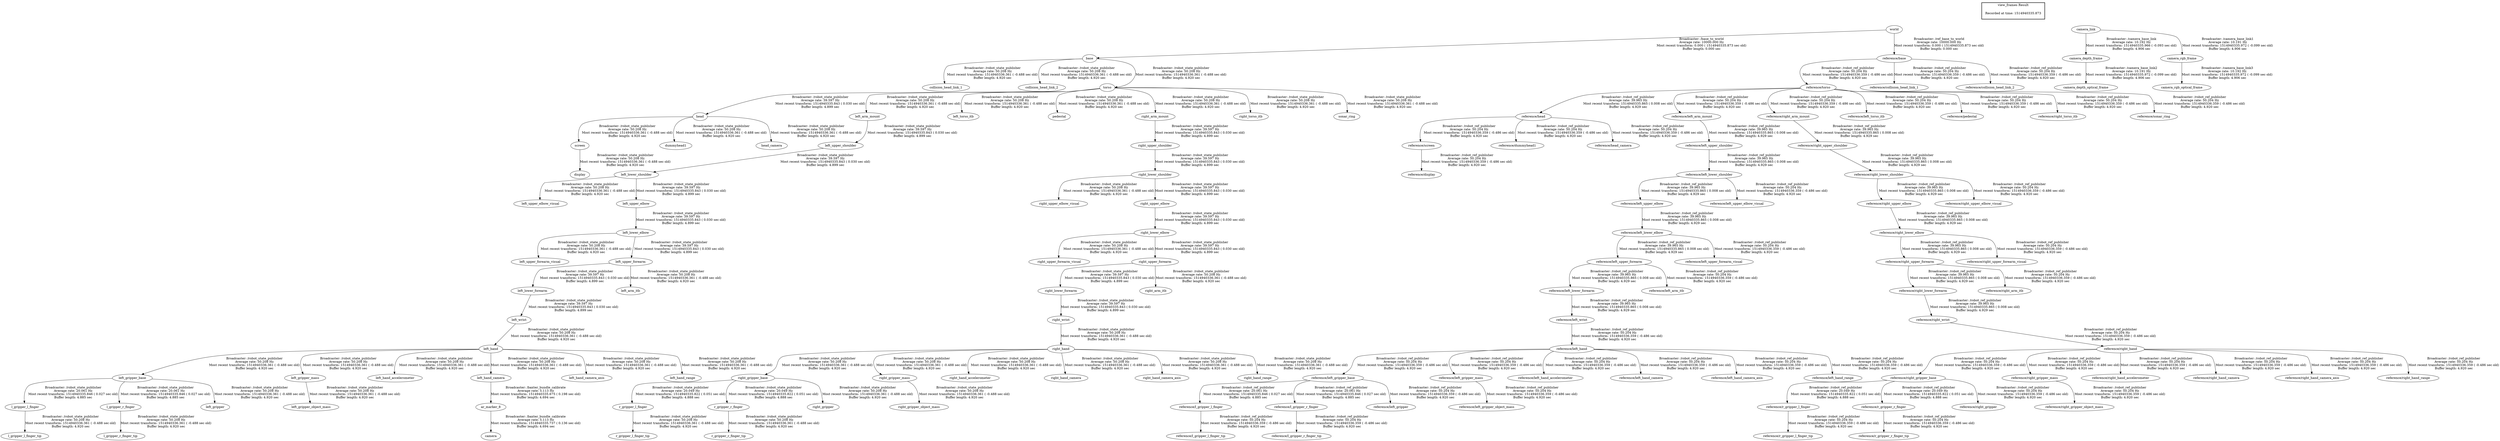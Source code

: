 digraph G {
"world" -> "base"[label="Broadcaster: /base_to_world\nAverage rate: 10000.000 Hz\nMost recent transform: 0.000 ( 1514940335.873 sec old)\nBuffer length: 0.000 sec\n"];
"world" -> "reference/base"[label="Broadcaster: /ref_base_to_world\nAverage rate: 10000.000 Hz\nMost recent transform: 0.000 ( 1514940335.873 sec old)\nBuffer length: 0.000 sec\n"];
"reference/right_gripper_base" -> "reference/r_gripper_l_finger"[label="Broadcaster: /robot_ref_publisher\nAverage rate: 20.049 Hz\nMost recent transform: 1514940335.822 ( 0.051 sec old)\nBuffer length: 4.888 sec\n"];
"reference/right_hand" -> "reference/right_gripper_base"[label="Broadcaster: /robot_ref_publisher\nAverage rate: 50.204 Hz\nMost recent transform: 1514940336.359 ( -0.486 sec old)\nBuffer length: 4.920 sec\n"];
"reference/right_gripper_base" -> "reference/r_gripper_r_finger"[label="Broadcaster: /robot_ref_publisher\nAverage rate: 20.049 Hz\nMost recent transform: 1514940335.822 ( 0.051 sec old)\nBuffer length: 4.888 sec\n"];
"right_gripper_base" -> "r_gripper_l_finger"[label="Broadcaster: /robot_state_publisher\nAverage rate: 20.049 Hz\nMost recent transform: 1514940335.822 ( 0.051 sec old)\nBuffer length: 4.888 sec\n"];
"right_hand" -> "right_gripper_base"[label="Broadcaster: /robot_state_publisher\nAverage rate: 50.208 Hz\nMost recent transform: 1514940336.361 ( -0.488 sec old)\nBuffer length: 4.920 sec\n"];
"right_gripper_base" -> "r_gripper_r_finger"[label="Broadcaster: /robot_state_publisher\nAverage rate: 20.049 Hz\nMost recent transform: 1514940335.822 ( 0.051 sec old)\nBuffer length: 4.888 sec\n"];
"reference/torso" -> "reference/head"[label="Broadcaster: /robot_ref_publisher\nAverage rate: 39.965 Hz\nMost recent transform: 1514940335.865 ( 0.008 sec old)\nBuffer length: 4.929 sec\n"];
"reference/base" -> "reference/torso"[label="Broadcaster: /robot_ref_publisher\nAverage rate: 50.204 Hz\nMost recent transform: 1514940336.359 ( -0.486 sec old)\nBuffer length: 4.920 sec\n"];
"reference/left_lower_shoulder" -> "reference/left_upper_elbow"[label="Broadcaster: /robot_ref_publisher\nAverage rate: 39.965 Hz\nMost recent transform: 1514940335.865 ( 0.008 sec old)\nBuffer length: 4.929 sec\n"];
"reference/left_upper_shoulder" -> "reference/left_lower_shoulder"[label="Broadcaster: /robot_ref_publisher\nAverage rate: 39.965 Hz\nMost recent transform: 1514940335.865 ( 0.008 sec old)\nBuffer length: 4.929 sec\n"];
"reference/left_upper_elbow" -> "reference/left_lower_elbow"[label="Broadcaster: /robot_ref_publisher\nAverage rate: 39.965 Hz\nMost recent transform: 1514940335.865 ( 0.008 sec old)\nBuffer length: 4.929 sec\n"];
"reference/left_arm_mount" -> "reference/left_upper_shoulder"[label="Broadcaster: /robot_ref_publisher\nAverage rate: 39.965 Hz\nMost recent transform: 1514940335.865 ( 0.008 sec old)\nBuffer length: 4.929 sec\n"];
"reference/torso" -> "reference/left_arm_mount"[label="Broadcaster: /robot_ref_publisher\nAverage rate: 50.204 Hz\nMost recent transform: 1514940336.359 ( -0.486 sec old)\nBuffer length: 4.920 sec\n"];
"reference/left_lower_elbow" -> "reference/left_upper_forearm"[label="Broadcaster: /robot_ref_publisher\nAverage rate: 39.965 Hz\nMost recent transform: 1514940335.865 ( 0.008 sec old)\nBuffer length: 4.929 sec\n"];
"reference/left_upper_forearm" -> "reference/left_lower_forearm"[label="Broadcaster: /robot_ref_publisher\nAverage rate: 39.965 Hz\nMost recent transform: 1514940335.865 ( 0.008 sec old)\nBuffer length: 4.929 sec\n"];
"reference/left_lower_forearm" -> "reference/left_wrist"[label="Broadcaster: /robot_ref_publisher\nAverage rate: 39.965 Hz\nMost recent transform: 1514940335.865 ( 0.008 sec old)\nBuffer length: 4.929 sec\n"];
"reference/right_lower_shoulder" -> "reference/right_upper_elbow"[label="Broadcaster: /robot_ref_publisher\nAverage rate: 39.965 Hz\nMost recent transform: 1514940335.865 ( 0.008 sec old)\nBuffer length: 4.929 sec\n"];
"reference/right_upper_shoulder" -> "reference/right_lower_shoulder"[label="Broadcaster: /robot_ref_publisher\nAverage rate: 39.965 Hz\nMost recent transform: 1514940335.865 ( 0.008 sec old)\nBuffer length: 4.929 sec\n"];
"reference/right_upper_elbow" -> "reference/right_lower_elbow"[label="Broadcaster: /robot_ref_publisher\nAverage rate: 39.965 Hz\nMost recent transform: 1514940335.865 ( 0.008 sec old)\nBuffer length: 4.929 sec\n"];
"reference/right_arm_mount" -> "reference/right_upper_shoulder"[label="Broadcaster: /robot_ref_publisher\nAverage rate: 39.965 Hz\nMost recent transform: 1514940335.865 ( 0.008 sec old)\nBuffer length: 4.929 sec\n"];
"reference/torso" -> "reference/right_arm_mount"[label="Broadcaster: /robot_ref_publisher\nAverage rate: 50.204 Hz\nMost recent transform: 1514940336.359 ( -0.486 sec old)\nBuffer length: 4.920 sec\n"];
"reference/right_lower_elbow" -> "reference/right_upper_forearm"[label="Broadcaster: /robot_ref_publisher\nAverage rate: 39.965 Hz\nMost recent transform: 1514940335.865 ( 0.008 sec old)\nBuffer length: 4.929 sec\n"];
"reference/right_upper_forearm" -> "reference/right_lower_forearm"[label="Broadcaster: /robot_ref_publisher\nAverage rate: 39.965 Hz\nMost recent transform: 1514940335.865 ( 0.008 sec old)\nBuffer length: 4.929 sec\n"];
"reference/right_lower_forearm" -> "reference/right_wrist"[label="Broadcaster: /robot_ref_publisher\nAverage rate: 39.965 Hz\nMost recent transform: 1514940335.865 ( 0.008 sec old)\nBuffer length: 4.929 sec\n"];
"reference/base" -> "reference/collision_head_link_1"[label="Broadcaster: /robot_ref_publisher\nAverage rate: 50.204 Hz\nMost recent transform: 1514940336.359 ( -0.486 sec old)\nBuffer length: 4.920 sec\n"];
"reference/base" -> "reference/collision_head_link_2"[label="Broadcaster: /robot_ref_publisher\nAverage rate: 50.204 Hz\nMost recent transform: 1514940336.359 ( -0.486 sec old)\nBuffer length: 4.920 sec\n"];
"reference/screen" -> "reference/display"[label="Broadcaster: /robot_ref_publisher\nAverage rate: 50.204 Hz\nMost recent transform: 1514940336.359 ( -0.486 sec old)\nBuffer length: 4.920 sec\n"];
"reference/head" -> "reference/screen"[label="Broadcaster: /robot_ref_publisher\nAverage rate: 50.204 Hz\nMost recent transform: 1514940336.359 ( -0.486 sec old)\nBuffer length: 4.920 sec\n"];
"reference/head" -> "reference/dummyhead1"[label="Broadcaster: /robot_ref_publisher\nAverage rate: 50.204 Hz\nMost recent transform: 1514940336.359 ( -0.486 sec old)\nBuffer length: 4.920 sec\n"];
"reference/head" -> "reference/head_camera"[label="Broadcaster: /robot_ref_publisher\nAverage rate: 50.204 Hz\nMost recent transform: 1514940336.359 ( -0.486 sec old)\nBuffer length: 4.920 sec\n"];
"reference/l_gripper_l_finger" -> "reference/l_gripper_l_finger_tip"[label="Broadcaster: /robot_ref_publisher\nAverage rate: 50.204 Hz\nMost recent transform: 1514940336.359 ( -0.486 sec old)\nBuffer length: 4.920 sec\n"];
"reference/left_gripper_base" -> "reference/l_gripper_l_finger"[label="Broadcaster: /robot_ref_publisher\nAverage rate: 20.061 Hz\nMost recent transform: 1514940335.846 ( 0.027 sec old)\nBuffer length: 4.885 sec\n"];
"reference/l_gripper_r_finger" -> "reference/l_gripper_r_finger_tip"[label="Broadcaster: /robot_ref_publisher\nAverage rate: 50.204 Hz\nMost recent transform: 1514940336.359 ( -0.486 sec old)\nBuffer length: 4.920 sec\n"];
"reference/left_gripper_base" -> "reference/l_gripper_r_finger"[label="Broadcaster: /robot_ref_publisher\nAverage rate: 20.061 Hz\nMost recent transform: 1514940335.846 ( 0.027 sec old)\nBuffer length: 4.885 sec\n"];
"reference/left_lower_shoulder" -> "reference/left_upper_elbow_visual"[label="Broadcaster: /robot_ref_publisher\nAverage rate: 50.204 Hz\nMost recent transform: 1514940336.359 ( -0.486 sec old)\nBuffer length: 4.920 sec\n"];
"reference/left_gripper_base" -> "reference/left_gripper"[label="Broadcaster: /robot_ref_publisher\nAverage rate: 50.204 Hz\nMost recent transform: 1514940336.359 ( -0.486 sec old)\nBuffer length: 4.920 sec\n"];
"reference/left_hand" -> "reference/left_gripper_base"[label="Broadcaster: /robot_ref_publisher\nAverage rate: 50.204 Hz\nMost recent transform: 1514940336.359 ( -0.486 sec old)\nBuffer length: 4.920 sec\n"];
"reference/left_wrist" -> "reference/left_hand"[label="Broadcaster: /robot_ref_publisher\nAverage rate: 50.204 Hz\nMost recent transform: 1514940336.359 ( -0.486 sec old)\nBuffer length: 4.920 sec\n"];
"reference/left_hand" -> "reference/left_gripper_mass"[label="Broadcaster: /robot_ref_publisher\nAverage rate: 50.204 Hz\nMost recent transform: 1514940336.359 ( -0.486 sec old)\nBuffer length: 4.920 sec\n"];
"reference/left_gripper_mass" -> "reference/left_gripper_object_mass"[label="Broadcaster: /robot_ref_publisher\nAverage rate: 50.204 Hz\nMost recent transform: 1514940336.359 ( -0.486 sec old)\nBuffer length: 4.920 sec\n"];
"reference/left_hand" -> "reference/left_hand_accelerometer"[label="Broadcaster: /robot_ref_publisher\nAverage rate: 50.204 Hz\nMost recent transform: 1514940336.359 ( -0.486 sec old)\nBuffer length: 4.920 sec\n"];
"reference/left_hand" -> "reference/left_hand_camera"[label="Broadcaster: /robot_ref_publisher\nAverage rate: 50.204 Hz\nMost recent transform: 1514940336.359 ( -0.486 sec old)\nBuffer length: 4.920 sec\n"];
"reference/left_hand" -> "reference/left_hand_camera_axis"[label="Broadcaster: /robot_ref_publisher\nAverage rate: 50.204 Hz\nMost recent transform: 1514940336.359 ( -0.486 sec old)\nBuffer length: 4.920 sec\n"];
"reference/left_hand" -> "reference/left_hand_range"[label="Broadcaster: /robot_ref_publisher\nAverage rate: 50.204 Hz\nMost recent transform: 1514940336.359 ( -0.486 sec old)\nBuffer length: 4.920 sec\n"];
"reference/torso" -> "reference/left_torso_itb"[label="Broadcaster: /robot_ref_publisher\nAverage rate: 50.204 Hz\nMost recent transform: 1514940336.359 ( -0.486 sec old)\nBuffer length: 4.920 sec\n"];
"reference/left_lower_elbow" -> "reference/left_upper_forearm_visual"[label="Broadcaster: /robot_ref_publisher\nAverage rate: 50.204 Hz\nMost recent transform: 1514940336.359 ( -0.486 sec old)\nBuffer length: 4.920 sec\n"];
"reference/left_upper_forearm" -> "reference/left_arm_itb"[label="Broadcaster: /robot_ref_publisher\nAverage rate: 50.204 Hz\nMost recent transform: 1514940336.359 ( -0.486 sec old)\nBuffer length: 4.920 sec\n"];
"reference/torso" -> "reference/pedestal"[label="Broadcaster: /robot_ref_publisher\nAverage rate: 50.204 Hz\nMost recent transform: 1514940336.359 ( -0.486 sec old)\nBuffer length: 4.920 sec\n"];
"reference/r_gripper_l_finger" -> "reference/r_gripper_l_finger_tip"[label="Broadcaster: /robot_ref_publisher\nAverage rate: 50.204 Hz\nMost recent transform: 1514940336.359 ( -0.486 sec old)\nBuffer length: 4.920 sec\n"];
"reference/r_gripper_r_finger" -> "reference/r_gripper_r_finger_tip"[label="Broadcaster: /robot_ref_publisher\nAverage rate: 50.204 Hz\nMost recent transform: 1514940336.359 ( -0.486 sec old)\nBuffer length: 4.920 sec\n"];
"reference/right_lower_shoulder" -> "reference/right_upper_elbow_visual"[label="Broadcaster: /robot_ref_publisher\nAverage rate: 50.204 Hz\nMost recent transform: 1514940336.359 ( -0.486 sec old)\nBuffer length: 4.920 sec\n"];
"reference/right_gripper_base" -> "reference/right_gripper"[label="Broadcaster: /robot_ref_publisher\nAverage rate: 50.204 Hz\nMost recent transform: 1514940336.359 ( -0.486 sec old)\nBuffer length: 4.920 sec\n"];
"reference/right_wrist" -> "reference/right_hand"[label="Broadcaster: /robot_ref_publisher\nAverage rate: 50.204 Hz\nMost recent transform: 1514940336.359 ( -0.486 sec old)\nBuffer length: 4.920 sec\n"];
"reference/right_hand" -> "reference/right_gripper_mass"[label="Broadcaster: /robot_ref_publisher\nAverage rate: 50.204 Hz\nMost recent transform: 1514940336.359 ( -0.486 sec old)\nBuffer length: 4.920 sec\n"];
"reference/right_gripper_mass" -> "reference/right_gripper_object_mass"[label="Broadcaster: /robot_ref_publisher\nAverage rate: 50.204 Hz\nMost recent transform: 1514940336.359 ( -0.486 sec old)\nBuffer length: 4.920 sec\n"];
"reference/right_hand" -> "reference/right_hand_accelerometer"[label="Broadcaster: /robot_ref_publisher\nAverage rate: 50.204 Hz\nMost recent transform: 1514940336.359 ( -0.486 sec old)\nBuffer length: 4.920 sec\n"];
"reference/right_hand" -> "reference/right_hand_camera"[label="Broadcaster: /robot_ref_publisher\nAverage rate: 50.204 Hz\nMost recent transform: 1514940336.359 ( -0.486 sec old)\nBuffer length: 4.920 sec\n"];
"reference/right_hand" -> "reference/right_hand_camera_axis"[label="Broadcaster: /robot_ref_publisher\nAverage rate: 50.204 Hz\nMost recent transform: 1514940336.359 ( -0.486 sec old)\nBuffer length: 4.920 sec\n"];
"reference/right_hand" -> "reference/right_hand_range"[label="Broadcaster: /robot_ref_publisher\nAverage rate: 50.204 Hz\nMost recent transform: 1514940336.359 ( -0.486 sec old)\nBuffer length: 4.920 sec\n"];
"reference/torso" -> "reference/right_torso_itb"[label="Broadcaster: /robot_ref_publisher\nAverage rate: 50.204 Hz\nMost recent transform: 1514940336.359 ( -0.486 sec old)\nBuffer length: 4.920 sec\n"];
"reference/right_lower_elbow" -> "reference/right_upper_forearm_visual"[label="Broadcaster: /robot_ref_publisher\nAverage rate: 50.204 Hz\nMost recent transform: 1514940336.359 ( -0.486 sec old)\nBuffer length: 4.920 sec\n"];
"reference/right_upper_forearm" -> "reference/right_arm_itb"[label="Broadcaster: /robot_ref_publisher\nAverage rate: 50.204 Hz\nMost recent transform: 1514940336.359 ( -0.486 sec old)\nBuffer length: 4.920 sec\n"];
"reference/torso" -> "reference/sonar_ring"[label="Broadcaster: /robot_ref_publisher\nAverage rate: 50.204 Hz\nMost recent transform: 1514940336.359 ( -0.486 sec old)\nBuffer length: 4.920 sec\n"];
"base" -> "collision_head_link_1"[label="Broadcaster: /robot_state_publisher\nAverage rate: 50.208 Hz\nMost recent transform: 1514940336.361 ( -0.488 sec old)\nBuffer length: 4.920 sec\n"];
"base" -> "collision_head_link_2"[label="Broadcaster: /robot_state_publisher\nAverage rate: 50.208 Hz\nMost recent transform: 1514940336.361 ( -0.488 sec old)\nBuffer length: 4.920 sec\n"];
"screen" -> "display"[label="Broadcaster: /robot_state_publisher\nAverage rate: 50.208 Hz\nMost recent transform: 1514940336.361 ( -0.488 sec old)\nBuffer length: 4.920 sec\n"];
"head" -> "screen"[label="Broadcaster: /robot_state_publisher\nAverage rate: 50.208 Hz\nMost recent transform: 1514940336.361 ( -0.488 sec old)\nBuffer length: 4.920 sec\n"];
"head" -> "dummyhead1"[label="Broadcaster: /robot_state_publisher\nAverage rate: 50.208 Hz\nMost recent transform: 1514940336.361 ( -0.488 sec old)\nBuffer length: 4.920 sec\n"];
"torso" -> "head"[label="Broadcaster: /robot_state_publisher\nAverage rate: 39.597 Hz\nMost recent transform: 1514940335.843 ( 0.030 sec old)\nBuffer length: 4.899 sec\n"];
"head" -> "head_camera"[label="Broadcaster: /robot_state_publisher\nAverage rate: 50.208 Hz\nMost recent transform: 1514940336.361 ( -0.488 sec old)\nBuffer length: 4.920 sec\n"];
"l_gripper_l_finger" -> "l_gripper_l_finger_tip"[label="Broadcaster: /robot_state_publisher\nAverage rate: 50.208 Hz\nMost recent transform: 1514940336.361 ( -0.488 sec old)\nBuffer length: 4.920 sec\n"];
"left_gripper_base" -> "l_gripper_l_finger"[label="Broadcaster: /robot_state_publisher\nAverage rate: 20.061 Hz\nMost recent transform: 1514940335.846 ( 0.027 sec old)\nBuffer length: 4.885 sec\n"];
"l_gripper_r_finger" -> "l_gripper_r_finger_tip"[label="Broadcaster: /robot_state_publisher\nAverage rate: 50.208 Hz\nMost recent transform: 1514940336.361 ( -0.488 sec old)\nBuffer length: 4.920 sec\n"];
"left_gripper_base" -> "l_gripper_r_finger"[label="Broadcaster: /robot_state_publisher\nAverage rate: 20.061 Hz\nMost recent transform: 1514940335.846 ( 0.027 sec old)\nBuffer length: 4.885 sec\n"];
"left_lower_shoulder" -> "left_upper_elbow_visual"[label="Broadcaster: /robot_state_publisher\nAverage rate: 50.208 Hz\nMost recent transform: 1514940336.361 ( -0.488 sec old)\nBuffer length: 4.920 sec\n"];
"left_upper_shoulder" -> "left_lower_shoulder"[label="Broadcaster: /robot_state_publisher\nAverage rate: 39.597 Hz\nMost recent transform: 1514940335.843 ( 0.030 sec old)\nBuffer length: 4.899 sec\n"];
"left_gripper_base" -> "left_gripper"[label="Broadcaster: /robot_state_publisher\nAverage rate: 50.208 Hz\nMost recent transform: 1514940336.361 ( -0.488 sec old)\nBuffer length: 4.920 sec\n"];
"left_hand" -> "left_gripper_base"[label="Broadcaster: /robot_state_publisher\nAverage rate: 50.208 Hz\nMost recent transform: 1514940336.361 ( -0.488 sec old)\nBuffer length: 4.920 sec\n"];
"left_wrist" -> "left_hand"[label="Broadcaster: /robot_state_publisher\nAverage rate: 50.208 Hz\nMost recent transform: 1514940336.361 ( -0.488 sec old)\nBuffer length: 4.920 sec\n"];
"left_hand" -> "left_gripper_mass"[label="Broadcaster: /robot_state_publisher\nAverage rate: 50.208 Hz\nMost recent transform: 1514940336.361 ( -0.488 sec old)\nBuffer length: 4.920 sec\n"];
"left_gripper_mass" -> "left_gripper_object_mass"[label="Broadcaster: /robot_state_publisher\nAverage rate: 50.208 Hz\nMost recent transform: 1514940336.361 ( -0.488 sec old)\nBuffer length: 4.920 sec\n"];
"left_lower_forearm" -> "left_wrist"[label="Broadcaster: /robot_state_publisher\nAverage rate: 39.597 Hz\nMost recent transform: 1514940335.843 ( 0.030 sec old)\nBuffer length: 4.899 sec\n"];
"left_hand" -> "left_hand_accelerometer"[label="Broadcaster: /robot_state_publisher\nAverage rate: 50.208 Hz\nMost recent transform: 1514940336.361 ( -0.488 sec old)\nBuffer length: 4.920 sec\n"];
"left_hand" -> "left_hand_camera"[label="Broadcaster: /robot_state_publisher\nAverage rate: 50.208 Hz\nMost recent transform: 1514940336.361 ( -0.488 sec old)\nBuffer length: 4.920 sec\n"];
"left_hand" -> "left_hand_camera_axis"[label="Broadcaster: /robot_state_publisher\nAverage rate: 50.208 Hz\nMost recent transform: 1514940336.361 ( -0.488 sec old)\nBuffer length: 4.920 sec\n"];
"left_hand" -> "left_hand_range"[label="Broadcaster: /robot_state_publisher\nAverage rate: 50.208 Hz\nMost recent transform: 1514940336.361 ( -0.488 sec old)\nBuffer length: 4.920 sec\n"];
"torso" -> "left_arm_mount"[label="Broadcaster: /robot_state_publisher\nAverage rate: 50.208 Hz\nMost recent transform: 1514940336.361 ( -0.488 sec old)\nBuffer length: 4.920 sec\n"];
"base" -> "torso"[label="Broadcaster: /robot_state_publisher\nAverage rate: 50.208 Hz\nMost recent transform: 1514940336.361 ( -0.488 sec old)\nBuffer length: 4.920 sec\n"];
"torso" -> "left_torso_itb"[label="Broadcaster: /robot_state_publisher\nAverage rate: 50.208 Hz\nMost recent transform: 1514940336.361 ( -0.488 sec old)\nBuffer length: 4.920 sec\n"];
"left_lower_elbow" -> "left_upper_forearm_visual"[label="Broadcaster: /robot_state_publisher\nAverage rate: 50.208 Hz\nMost recent transform: 1514940336.361 ( -0.488 sec old)\nBuffer length: 4.920 sec\n"];
"left_upper_elbow" -> "left_lower_elbow"[label="Broadcaster: /robot_state_publisher\nAverage rate: 39.597 Hz\nMost recent transform: 1514940335.843 ( 0.030 sec old)\nBuffer length: 4.899 sec\n"];
"left_upper_forearm" -> "left_arm_itb"[label="Broadcaster: /robot_state_publisher\nAverage rate: 50.208 Hz\nMost recent transform: 1514940336.361 ( -0.488 sec old)\nBuffer length: 4.920 sec\n"];
"left_lower_elbow" -> "left_upper_forearm"[label="Broadcaster: /robot_state_publisher\nAverage rate: 39.597 Hz\nMost recent transform: 1514940335.843 ( 0.030 sec old)\nBuffer length: 4.899 sec\n"];
"torso" -> "pedestal"[label="Broadcaster: /robot_state_publisher\nAverage rate: 50.208 Hz\nMost recent transform: 1514940336.361 ( -0.488 sec old)\nBuffer length: 4.920 sec\n"];
"r_gripper_l_finger" -> "r_gripper_l_finger_tip"[label="Broadcaster: /robot_state_publisher\nAverage rate: 50.208 Hz\nMost recent transform: 1514940336.361 ( -0.488 sec old)\nBuffer length: 4.920 sec\n"];
"r_gripper_r_finger" -> "r_gripper_r_finger_tip"[label="Broadcaster: /robot_state_publisher\nAverage rate: 50.208 Hz\nMost recent transform: 1514940336.361 ( -0.488 sec old)\nBuffer length: 4.920 sec\n"];
"right_lower_shoulder" -> "right_upper_elbow_visual"[label="Broadcaster: /robot_state_publisher\nAverage rate: 50.208 Hz\nMost recent transform: 1514940336.361 ( -0.488 sec old)\nBuffer length: 4.920 sec\n"];
"right_upper_shoulder" -> "right_lower_shoulder"[label="Broadcaster: /robot_state_publisher\nAverage rate: 39.597 Hz\nMost recent transform: 1514940335.843 ( 0.030 sec old)\nBuffer length: 4.899 sec\n"];
"right_gripper_base" -> "right_gripper"[label="Broadcaster: /robot_state_publisher\nAverage rate: 50.208 Hz\nMost recent transform: 1514940336.361 ( -0.488 sec old)\nBuffer length: 4.920 sec\n"];
"right_wrist" -> "right_hand"[label="Broadcaster: /robot_state_publisher\nAverage rate: 50.208 Hz\nMost recent transform: 1514940336.361 ( -0.488 sec old)\nBuffer length: 4.920 sec\n"];
"right_hand" -> "right_gripper_mass"[label="Broadcaster: /robot_state_publisher\nAverage rate: 50.208 Hz\nMost recent transform: 1514940336.361 ( -0.488 sec old)\nBuffer length: 4.920 sec\n"];
"right_gripper_mass" -> "right_gripper_object_mass"[label="Broadcaster: /robot_state_publisher\nAverage rate: 50.208 Hz\nMost recent transform: 1514940336.361 ( -0.488 sec old)\nBuffer length: 4.920 sec\n"];
"right_lower_forearm" -> "right_wrist"[label="Broadcaster: /robot_state_publisher\nAverage rate: 39.597 Hz\nMost recent transform: 1514940335.843 ( 0.030 sec old)\nBuffer length: 4.899 sec\n"];
"right_hand" -> "right_hand_accelerometer"[label="Broadcaster: /robot_state_publisher\nAverage rate: 50.208 Hz\nMost recent transform: 1514940336.361 ( -0.488 sec old)\nBuffer length: 4.920 sec\n"];
"right_hand" -> "right_hand_camera"[label="Broadcaster: /robot_state_publisher\nAverage rate: 50.208 Hz\nMost recent transform: 1514940336.361 ( -0.488 sec old)\nBuffer length: 4.920 sec\n"];
"right_hand" -> "right_hand_camera_axis"[label="Broadcaster: /robot_state_publisher\nAverage rate: 50.208 Hz\nMost recent transform: 1514940336.361 ( -0.488 sec old)\nBuffer length: 4.920 sec\n"];
"right_hand" -> "right_hand_range"[label="Broadcaster: /robot_state_publisher\nAverage rate: 50.208 Hz\nMost recent transform: 1514940336.361 ( -0.488 sec old)\nBuffer length: 4.920 sec\n"];
"torso" -> "right_arm_mount"[label="Broadcaster: /robot_state_publisher\nAverage rate: 50.208 Hz\nMost recent transform: 1514940336.361 ( -0.488 sec old)\nBuffer length: 4.920 sec\n"];
"torso" -> "right_torso_itb"[label="Broadcaster: /robot_state_publisher\nAverage rate: 50.208 Hz\nMost recent transform: 1514940336.361 ( -0.488 sec old)\nBuffer length: 4.920 sec\n"];
"right_lower_elbow" -> "right_upper_forearm_visual"[label="Broadcaster: /robot_state_publisher\nAverage rate: 50.208 Hz\nMost recent transform: 1514940336.361 ( -0.488 sec old)\nBuffer length: 4.920 sec\n"];
"right_upper_elbow" -> "right_lower_elbow"[label="Broadcaster: /robot_state_publisher\nAverage rate: 39.597 Hz\nMost recent transform: 1514940335.843 ( 0.030 sec old)\nBuffer length: 4.899 sec\n"];
"right_upper_forearm" -> "right_arm_itb"[label="Broadcaster: /robot_state_publisher\nAverage rate: 50.208 Hz\nMost recent transform: 1514940336.361 ( -0.488 sec old)\nBuffer length: 4.920 sec\n"];
"right_lower_elbow" -> "right_upper_forearm"[label="Broadcaster: /robot_state_publisher\nAverage rate: 39.597 Hz\nMost recent transform: 1514940335.843 ( 0.030 sec old)\nBuffer length: 4.899 sec\n"];
"torso" -> "sonar_ring"[label="Broadcaster: /robot_state_publisher\nAverage rate: 50.208 Hz\nMost recent transform: 1514940336.361 ( -0.488 sec old)\nBuffer length: 4.920 sec\n"];
"left_lower_shoulder" -> "left_upper_elbow"[label="Broadcaster: /robot_state_publisher\nAverage rate: 39.597 Hz\nMost recent transform: 1514940335.843 ( 0.030 sec old)\nBuffer length: 4.899 sec\n"];
"left_arm_mount" -> "left_upper_shoulder"[label="Broadcaster: /robot_state_publisher\nAverage rate: 39.597 Hz\nMost recent transform: 1514940335.843 ( 0.030 sec old)\nBuffer length: 4.899 sec\n"];
"left_upper_forearm" -> "left_lower_forearm"[label="Broadcaster: /robot_state_publisher\nAverage rate: 39.597 Hz\nMost recent transform: 1514940335.843 ( 0.030 sec old)\nBuffer length: 4.899 sec\n"];
"right_lower_shoulder" -> "right_upper_elbow"[label="Broadcaster: /robot_state_publisher\nAverage rate: 39.597 Hz\nMost recent transform: 1514940335.843 ( 0.030 sec old)\nBuffer length: 4.899 sec\n"];
"right_arm_mount" -> "right_upper_shoulder"[label="Broadcaster: /robot_state_publisher\nAverage rate: 39.597 Hz\nMost recent transform: 1514940335.843 ( 0.030 sec old)\nBuffer length: 4.899 sec\n"];
"right_upper_forearm" -> "right_lower_forearm"[label="Broadcaster: /robot_state_publisher\nAverage rate: 39.597 Hz\nMost recent transform: 1514940335.843 ( 0.030 sec old)\nBuffer length: 4.899 sec\n"];
"camera_link" -> "camera_depth_frame"[label="Broadcaster: /camera_base_link\nAverage rate: 10.192 Hz\nMost recent transform: 1514940335.966 ( -0.093 sec old)\nBuffer length: 4.906 sec\n"];
"camera_link" -> "camera_rgb_frame"[label="Broadcaster: /camera_base_link1\nAverage rate: 10.191 Hz\nMost recent transform: 1514940335.972 ( -0.099 sec old)\nBuffer length: 4.906 sec\n"];
"camera_depth_frame" -> "camera_depth_optical_frame"[label="Broadcaster: /camera_base_link2\nAverage rate: 10.191 Hz\nMost recent transform: 1514940335.972 ( -0.099 sec old)\nBuffer length: 4.906 sec\n"];
"camera_rgb_frame" -> "camera_rgb_optical_frame"[label="Broadcaster: /camera_base_link3\nAverage rate: 10.192 Hz\nMost recent transform: 1514940335.972 ( -0.099 sec old)\nBuffer length: 4.906 sec\n"];
"left_hand_camera" -> "ar_marker_8"[label="Broadcaster: /baxter_bundle_calibrate\nAverage rate: 5.113 Hz\nMost recent transform: 1514940335.675 ( 0.198 sec old)\nBuffer length: 4.694 sec\n"];
"ar_marker_8" -> "camera"[label="Broadcaster: /baxter_bundle_calibrate\nAverage rate: 5.113 Hz\nMost recent transform: 1514940335.737 ( 0.136 sec old)\nBuffer length: 4.694 sec\n"];
edge [style=invis];
 subgraph cluster_legend { style=bold; color=black; label ="view_frames Result";
"Recorded at time: 1514940335.873"[ shape=plaintext ] ;
 }->"world";
edge [style=invis];
 subgraph cluster_legend { style=bold; color=black; label ="view_frames Result";
"Recorded at time: 1514940335.873"[ shape=plaintext ] ;
 }->"camera_link";
}